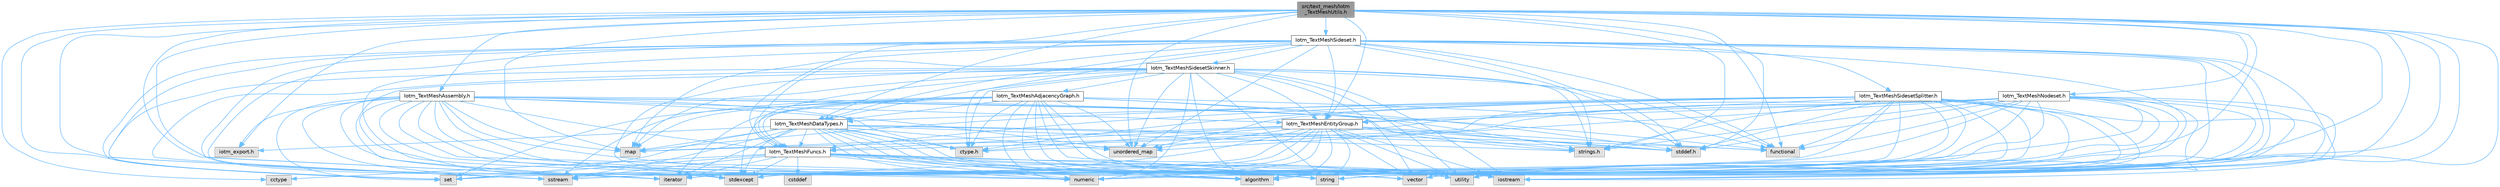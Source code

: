 digraph "src/text_mesh/Iotm_TextMeshUtils.h"
{
 // INTERACTIVE_SVG=YES
 // LATEX_PDF_SIZE
  bgcolor="transparent";
  edge [fontname=Helvetica,fontsize=10,labelfontname=Helvetica,labelfontsize=10];
  node [fontname=Helvetica,fontsize=10,shape=box,height=0.2,width=0.4];
  Node1 [id="Node000001",label="src/text_mesh/Iotm\l_TextMeshUtils.h",height=0.2,width=0.4,color="gray40", fillcolor="grey60", style="filled", fontcolor="black",tooltip=" "];
  Node1 -> Node2 [id="edge1_Node000001_Node000002",color="steelblue1",style="solid",tooltip=" "];
  Node2 [id="Node000002",label="iotm_export.h",height=0.2,width=0.4,color="grey60", fillcolor="#E0E0E0", style="filled",tooltip=" "];
  Node1 -> Node3 [id="edge2_Node000001_Node000003",color="steelblue1",style="solid",tooltip=" "];
  Node3 [id="Node000003",label="cctype",height=0.2,width=0.4,color="grey60", fillcolor="#E0E0E0", style="filled",tooltip=" "];
  Node1 -> Node4 [id="edge3_Node000001_Node000004",color="steelblue1",style="solid",tooltip=" "];
  Node4 [id="Node000004",label="stddef.h",height=0.2,width=0.4,color="grey60", fillcolor="#E0E0E0", style="filled",tooltip=" "];
  Node1 -> Node5 [id="edge4_Node000001_Node000005",color="steelblue1",style="solid",tooltip=" "];
  Node5 [id="Node000005",label="algorithm",height=0.2,width=0.4,color="grey60", fillcolor="#E0E0E0", style="filled",tooltip=" "];
  Node1 -> Node6 [id="edge5_Node000001_Node000006",color="steelblue1",style="solid",tooltip=" "];
  Node6 [id="Node000006",label="iterator",height=0.2,width=0.4,color="grey60", fillcolor="#E0E0E0", style="filled",tooltip=" "];
  Node1 -> Node7 [id="edge6_Node000001_Node000007",color="steelblue1",style="solid",tooltip=" "];
  Node7 [id="Node000007",label="map",height=0.2,width=0.4,color="grey60", fillcolor="#E0E0E0", style="filled",tooltip=" "];
  Node1 -> Node8 [id="edge7_Node000001_Node000008",color="steelblue1",style="solid",tooltip=" "];
  Node8 [id="Node000008",label="set",height=0.2,width=0.4,color="grey60", fillcolor="#E0E0E0", style="filled",tooltip=" "];
  Node1 -> Node9 [id="edge8_Node000001_Node000009",color="steelblue1",style="solid",tooltip=" "];
  Node9 [id="Node000009",label="sstream",height=0.2,width=0.4,color="grey60", fillcolor="#E0E0E0", style="filled",tooltip=" "];
  Node1 -> Node10 [id="edge9_Node000001_Node000010",color="steelblue1",style="solid",tooltip=" "];
  Node10 [id="Node000010",label="string",height=0.2,width=0.4,color="grey60", fillcolor="#E0E0E0", style="filled",tooltip=" "];
  Node1 -> Node11 [id="edge10_Node000001_Node000011",color="steelblue1",style="solid",tooltip=" "];
  Node11 [id="Node000011",label="utility",height=0.2,width=0.4,color="grey60", fillcolor="#E0E0E0", style="filled",tooltip=" "];
  Node1 -> Node12 [id="edge11_Node000001_Node000012",color="steelblue1",style="solid",tooltip=" "];
  Node12 [id="Node000012",label="vector",height=0.2,width=0.4,color="grey60", fillcolor="#E0E0E0", style="filled",tooltip=" "];
  Node1 -> Node13 [id="edge12_Node000001_Node000013",color="steelblue1",style="solid",tooltip=" "];
  Node13 [id="Node000013",label="unordered_map",height=0.2,width=0.4,color="grey60", fillcolor="#E0E0E0", style="filled",tooltip=" "];
  Node1 -> Node14 [id="edge13_Node000001_Node000014",color="steelblue1",style="solid",tooltip=" "];
  Node14 [id="Node000014",label="iostream",height=0.2,width=0.4,color="grey60", fillcolor="#E0E0E0", style="filled",tooltip=" "];
  Node1 -> Node15 [id="edge14_Node000001_Node000015",color="steelblue1",style="solid",tooltip=" "];
  Node15 [id="Node000015",label="functional",height=0.2,width=0.4,color="grey60", fillcolor="#E0E0E0", style="filled",tooltip=" "];
  Node1 -> Node16 [id="edge15_Node000001_Node000016",color="steelblue1",style="solid",tooltip=" "];
  Node16 [id="Node000016",label="stdexcept",height=0.2,width=0.4,color="grey60", fillcolor="#E0E0E0", style="filled",tooltip=" "];
  Node1 -> Node17 [id="edge16_Node000001_Node000017",color="steelblue1",style="solid",tooltip=" "];
  Node17 [id="Node000017",label="numeric",height=0.2,width=0.4,color="grey60", fillcolor="#E0E0E0", style="filled",tooltip=" "];
  Node1 -> Node18 [id="edge17_Node000001_Node000018",color="steelblue1",style="solid",tooltip=" "];
  Node18 [id="Node000018",label="strings.h",height=0.2,width=0.4,color="grey60", fillcolor="#E0E0E0", style="filled",tooltip=" "];
  Node1 -> Node19 [id="edge18_Node000001_Node000019",color="steelblue1",style="solid",tooltip=" "];
  Node19 [id="Node000019",label="Iotm_TextMeshFuncs.h",height=0.2,width=0.4,color="grey40", fillcolor="white", style="filled",URL="$Iotm__TextMeshFuncs_8h.html",tooltip=" "];
  Node19 -> Node3 [id="edge19_Node000019_Node000003",color="steelblue1",style="solid",tooltip=" "];
  Node19 -> Node20 [id="edge20_Node000019_Node000020",color="steelblue1",style="solid",tooltip=" "];
  Node20 [id="Node000020",label="cstddef",height=0.2,width=0.4,color="grey60", fillcolor="#E0E0E0", style="filled",tooltip=" "];
  Node19 -> Node5 [id="edge21_Node000019_Node000005",color="steelblue1",style="solid",tooltip=" "];
  Node19 -> Node6 [id="edge22_Node000019_Node000006",color="steelblue1",style="solid",tooltip=" "];
  Node19 -> Node8 [id="edge23_Node000019_Node000008",color="steelblue1",style="solid",tooltip=" "];
  Node19 -> Node10 [id="edge24_Node000019_Node000010",color="steelblue1",style="solid",tooltip=" "];
  Node19 -> Node11 [id="edge25_Node000019_Node000011",color="steelblue1",style="solid",tooltip=" "];
  Node19 -> Node12 [id="edge26_Node000019_Node000012",color="steelblue1",style="solid",tooltip=" "];
  Node19 -> Node9 [id="edge27_Node000019_Node000009",color="steelblue1",style="solid",tooltip=" "];
  Node19 -> Node14 [id="edge28_Node000019_Node000014",color="steelblue1",style="solid",tooltip=" "];
  Node19 -> Node16 [id="edge29_Node000019_Node000016",color="steelblue1",style="solid",tooltip=" "];
  Node19 -> Node17 [id="edge30_Node000019_Node000017",color="steelblue1",style="solid",tooltip=" "];
  Node1 -> Node21 [id="edge31_Node000001_Node000021",color="steelblue1",style="solid",tooltip=" "];
  Node21 [id="Node000021",label="Iotm_TextMeshDataTypes.h",height=0.2,width=0.4,color="grey40", fillcolor="white", style="filled",URL="$Iotm__TextMeshDataTypes_8h.html",tooltip=" "];
  Node21 -> Node2 [id="edge32_Node000021_Node000002",color="steelblue1",style="solid",tooltip=" "];
  Node21 -> Node22 [id="edge33_Node000021_Node000022",color="steelblue1",style="solid",tooltip=" "];
  Node22 [id="Node000022",label="ctype.h",height=0.2,width=0.4,color="grey60", fillcolor="#E0E0E0", style="filled",tooltip=" "];
  Node21 -> Node4 [id="edge34_Node000021_Node000004",color="steelblue1",style="solid",tooltip=" "];
  Node21 -> Node5 [id="edge35_Node000021_Node000005",color="steelblue1",style="solid",tooltip=" "];
  Node21 -> Node6 [id="edge36_Node000021_Node000006",color="steelblue1",style="solid",tooltip=" "];
  Node21 -> Node7 [id="edge37_Node000021_Node000007",color="steelblue1",style="solid",tooltip=" "];
  Node21 -> Node8 [id="edge38_Node000021_Node000008",color="steelblue1",style="solid",tooltip=" "];
  Node21 -> Node9 [id="edge39_Node000021_Node000009",color="steelblue1",style="solid",tooltip=" "];
  Node21 -> Node10 [id="edge40_Node000021_Node000010",color="steelblue1",style="solid",tooltip=" "];
  Node21 -> Node11 [id="edge41_Node000021_Node000011",color="steelblue1",style="solid",tooltip=" "];
  Node21 -> Node12 [id="edge42_Node000021_Node000012",color="steelblue1",style="solid",tooltip=" "];
  Node21 -> Node13 [id="edge43_Node000021_Node000013",color="steelblue1",style="solid",tooltip=" "];
  Node21 -> Node14 [id="edge44_Node000021_Node000014",color="steelblue1",style="solid",tooltip=" "];
  Node21 -> Node15 [id="edge45_Node000021_Node000015",color="steelblue1",style="solid",tooltip=" "];
  Node21 -> Node16 [id="edge46_Node000021_Node000016",color="steelblue1",style="solid",tooltip=" "];
  Node21 -> Node17 [id="edge47_Node000021_Node000017",color="steelblue1",style="solid",tooltip=" "];
  Node21 -> Node18 [id="edge48_Node000021_Node000018",color="steelblue1",style="solid",tooltip=" "];
  Node21 -> Node19 [id="edge49_Node000021_Node000019",color="steelblue1",style="solid",tooltip=" "];
  Node1 -> Node23 [id="edge50_Node000001_Node000023",color="steelblue1",style="solid",tooltip=" "];
  Node23 [id="Node000023",label="Iotm_TextMeshEntityGroup.h",height=0.2,width=0.4,color="grey40", fillcolor="white", style="filled",URL="$Iotm__TextMeshEntityGroup_8h.html",tooltip=" "];
  Node23 -> Node22 [id="edge51_Node000023_Node000022",color="steelblue1",style="solid",tooltip=" "];
  Node23 -> Node4 [id="edge52_Node000023_Node000004",color="steelblue1",style="solid",tooltip=" "];
  Node23 -> Node5 [id="edge53_Node000023_Node000005",color="steelblue1",style="solid",tooltip=" "];
  Node23 -> Node6 [id="edge54_Node000023_Node000006",color="steelblue1",style="solid",tooltip=" "];
  Node23 -> Node7 [id="edge55_Node000023_Node000007",color="steelblue1",style="solid",tooltip=" "];
  Node23 -> Node8 [id="edge56_Node000023_Node000008",color="steelblue1",style="solid",tooltip=" "];
  Node23 -> Node9 [id="edge57_Node000023_Node000009",color="steelblue1",style="solid",tooltip=" "];
  Node23 -> Node10 [id="edge58_Node000023_Node000010",color="steelblue1",style="solid",tooltip=" "];
  Node23 -> Node11 [id="edge59_Node000023_Node000011",color="steelblue1",style="solid",tooltip=" "];
  Node23 -> Node12 [id="edge60_Node000023_Node000012",color="steelblue1",style="solid",tooltip=" "];
  Node23 -> Node13 [id="edge61_Node000023_Node000013",color="steelblue1",style="solid",tooltip=" "];
  Node23 -> Node14 [id="edge62_Node000023_Node000014",color="steelblue1",style="solid",tooltip=" "];
  Node23 -> Node15 [id="edge63_Node000023_Node000015",color="steelblue1",style="solid",tooltip=" "];
  Node23 -> Node16 [id="edge64_Node000023_Node000016",color="steelblue1",style="solid",tooltip=" "];
  Node23 -> Node17 [id="edge65_Node000023_Node000017",color="steelblue1",style="solid",tooltip=" "];
  Node23 -> Node18 [id="edge66_Node000023_Node000018",color="steelblue1",style="solid",tooltip=" "];
  Node23 -> Node19 [id="edge67_Node000023_Node000019",color="steelblue1",style="solid",tooltip=" "];
  Node1 -> Node24 [id="edge68_Node000001_Node000024",color="steelblue1",style="solid",tooltip=" "];
  Node24 [id="Node000024",label="Iotm_TextMeshSideset.h",height=0.2,width=0.4,color="grey40", fillcolor="white", style="filled",URL="$Iotm__TextMeshSideset_8h.html",tooltip=" "];
  Node24 -> Node22 [id="edge69_Node000024_Node000022",color="steelblue1",style="solid",tooltip=" "];
  Node24 -> Node4 [id="edge70_Node000024_Node000004",color="steelblue1",style="solid",tooltip=" "];
  Node24 -> Node5 [id="edge71_Node000024_Node000005",color="steelblue1",style="solid",tooltip=" "];
  Node24 -> Node6 [id="edge72_Node000024_Node000006",color="steelblue1",style="solid",tooltip=" "];
  Node24 -> Node7 [id="edge73_Node000024_Node000007",color="steelblue1",style="solid",tooltip=" "];
  Node24 -> Node8 [id="edge74_Node000024_Node000008",color="steelblue1",style="solid",tooltip=" "];
  Node24 -> Node9 [id="edge75_Node000024_Node000009",color="steelblue1",style="solid",tooltip=" "];
  Node24 -> Node10 [id="edge76_Node000024_Node000010",color="steelblue1",style="solid",tooltip=" "];
  Node24 -> Node11 [id="edge77_Node000024_Node000011",color="steelblue1",style="solid",tooltip=" "];
  Node24 -> Node12 [id="edge78_Node000024_Node000012",color="steelblue1",style="solid",tooltip=" "];
  Node24 -> Node13 [id="edge79_Node000024_Node000013",color="steelblue1",style="solid",tooltip=" "];
  Node24 -> Node14 [id="edge80_Node000024_Node000014",color="steelblue1",style="solid",tooltip=" "];
  Node24 -> Node15 [id="edge81_Node000024_Node000015",color="steelblue1",style="solid",tooltip=" "];
  Node24 -> Node16 [id="edge82_Node000024_Node000016",color="steelblue1",style="solid",tooltip=" "];
  Node24 -> Node17 [id="edge83_Node000024_Node000017",color="steelblue1",style="solid",tooltip=" "];
  Node24 -> Node18 [id="edge84_Node000024_Node000018",color="steelblue1",style="solid",tooltip=" "];
  Node24 -> Node19 [id="edge85_Node000024_Node000019",color="steelblue1",style="solid",tooltip=" "];
  Node24 -> Node21 [id="edge86_Node000024_Node000021",color="steelblue1",style="solid",tooltip=" "];
  Node24 -> Node23 [id="edge87_Node000024_Node000023",color="steelblue1",style="solid",tooltip=" "];
  Node24 -> Node25 [id="edge88_Node000024_Node000025",color="steelblue1",style="solid",tooltip=" "];
  Node25 [id="Node000025",label="Iotm_TextMeshSidesetSplitter.h",height=0.2,width=0.4,color="grey40", fillcolor="white", style="filled",URL="$Iotm__TextMeshSidesetSplitter_8h.html",tooltip=" "];
  Node25 -> Node22 [id="edge89_Node000025_Node000022",color="steelblue1",style="solid",tooltip=" "];
  Node25 -> Node4 [id="edge90_Node000025_Node000004",color="steelblue1",style="solid",tooltip=" "];
  Node25 -> Node5 [id="edge91_Node000025_Node000005",color="steelblue1",style="solid",tooltip=" "];
  Node25 -> Node6 [id="edge92_Node000025_Node000006",color="steelblue1",style="solid",tooltip=" "];
  Node25 -> Node7 [id="edge93_Node000025_Node000007",color="steelblue1",style="solid",tooltip=" "];
  Node25 -> Node8 [id="edge94_Node000025_Node000008",color="steelblue1",style="solid",tooltip=" "];
  Node25 -> Node9 [id="edge95_Node000025_Node000009",color="steelblue1",style="solid",tooltip=" "];
  Node25 -> Node10 [id="edge96_Node000025_Node000010",color="steelblue1",style="solid",tooltip=" "];
  Node25 -> Node11 [id="edge97_Node000025_Node000011",color="steelblue1",style="solid",tooltip=" "];
  Node25 -> Node12 [id="edge98_Node000025_Node000012",color="steelblue1",style="solid",tooltip=" "];
  Node25 -> Node13 [id="edge99_Node000025_Node000013",color="steelblue1",style="solid",tooltip=" "];
  Node25 -> Node14 [id="edge100_Node000025_Node000014",color="steelblue1",style="solid",tooltip=" "];
  Node25 -> Node15 [id="edge101_Node000025_Node000015",color="steelblue1",style="solid",tooltip=" "];
  Node25 -> Node16 [id="edge102_Node000025_Node000016",color="steelblue1",style="solid",tooltip=" "];
  Node25 -> Node17 [id="edge103_Node000025_Node000017",color="steelblue1",style="solid",tooltip=" "];
  Node25 -> Node18 [id="edge104_Node000025_Node000018",color="steelblue1",style="solid",tooltip=" "];
  Node25 -> Node19 [id="edge105_Node000025_Node000019",color="steelblue1",style="solid",tooltip=" "];
  Node25 -> Node21 [id="edge106_Node000025_Node000021",color="steelblue1",style="solid",tooltip=" "];
  Node25 -> Node23 [id="edge107_Node000025_Node000023",color="steelblue1",style="solid",tooltip=" "];
  Node24 -> Node26 [id="edge108_Node000024_Node000026",color="steelblue1",style="solid",tooltip=" "];
  Node26 [id="Node000026",label="Iotm_TextMeshSidesetSkinner.h",height=0.2,width=0.4,color="grey40", fillcolor="white", style="filled",URL="$Iotm__TextMeshSidesetSkinner_8h.html",tooltip=" "];
  Node26 -> Node22 [id="edge109_Node000026_Node000022",color="steelblue1",style="solid",tooltip=" "];
  Node26 -> Node4 [id="edge110_Node000026_Node000004",color="steelblue1",style="solid",tooltip=" "];
  Node26 -> Node5 [id="edge111_Node000026_Node000005",color="steelblue1",style="solid",tooltip=" "];
  Node26 -> Node6 [id="edge112_Node000026_Node000006",color="steelblue1",style="solid",tooltip=" "];
  Node26 -> Node7 [id="edge113_Node000026_Node000007",color="steelblue1",style="solid",tooltip=" "];
  Node26 -> Node8 [id="edge114_Node000026_Node000008",color="steelblue1",style="solid",tooltip=" "];
  Node26 -> Node9 [id="edge115_Node000026_Node000009",color="steelblue1",style="solid",tooltip=" "];
  Node26 -> Node10 [id="edge116_Node000026_Node000010",color="steelblue1",style="solid",tooltip=" "];
  Node26 -> Node11 [id="edge117_Node000026_Node000011",color="steelblue1",style="solid",tooltip=" "];
  Node26 -> Node12 [id="edge118_Node000026_Node000012",color="steelblue1",style="solid",tooltip=" "];
  Node26 -> Node13 [id="edge119_Node000026_Node000013",color="steelblue1",style="solid",tooltip=" "];
  Node26 -> Node14 [id="edge120_Node000026_Node000014",color="steelblue1",style="solid",tooltip=" "];
  Node26 -> Node15 [id="edge121_Node000026_Node000015",color="steelblue1",style="solid",tooltip=" "];
  Node26 -> Node16 [id="edge122_Node000026_Node000016",color="steelblue1",style="solid",tooltip=" "];
  Node26 -> Node17 [id="edge123_Node000026_Node000017",color="steelblue1",style="solid",tooltip=" "];
  Node26 -> Node18 [id="edge124_Node000026_Node000018",color="steelblue1",style="solid",tooltip=" "];
  Node26 -> Node19 [id="edge125_Node000026_Node000019",color="steelblue1",style="solid",tooltip=" "];
  Node26 -> Node21 [id="edge126_Node000026_Node000021",color="steelblue1",style="solid",tooltip=" "];
  Node26 -> Node23 [id="edge127_Node000026_Node000023",color="steelblue1",style="solid",tooltip=" "];
  Node26 -> Node27 [id="edge128_Node000026_Node000027",color="steelblue1",style="solid",tooltip=" "];
  Node27 [id="Node000027",label="Iotm_TextMeshAdjacencyGraph.h",height=0.2,width=0.4,color="grey40", fillcolor="white", style="filled",URL="$Iotm__TextMeshAdjacencyGraph_8h.html",tooltip=" "];
  Node27 -> Node22 [id="edge129_Node000027_Node000022",color="steelblue1",style="solid",tooltip=" "];
  Node27 -> Node4 [id="edge130_Node000027_Node000004",color="steelblue1",style="solid",tooltip=" "];
  Node27 -> Node5 [id="edge131_Node000027_Node000005",color="steelblue1",style="solid",tooltip=" "];
  Node27 -> Node6 [id="edge132_Node000027_Node000006",color="steelblue1",style="solid",tooltip=" "];
  Node27 -> Node7 [id="edge133_Node000027_Node000007",color="steelblue1",style="solid",tooltip=" "];
  Node27 -> Node8 [id="edge134_Node000027_Node000008",color="steelblue1",style="solid",tooltip=" "];
  Node27 -> Node9 [id="edge135_Node000027_Node000009",color="steelblue1",style="solid",tooltip=" "];
  Node27 -> Node10 [id="edge136_Node000027_Node000010",color="steelblue1",style="solid",tooltip=" "];
  Node27 -> Node11 [id="edge137_Node000027_Node000011",color="steelblue1",style="solid",tooltip=" "];
  Node27 -> Node12 [id="edge138_Node000027_Node000012",color="steelblue1",style="solid",tooltip=" "];
  Node27 -> Node13 [id="edge139_Node000027_Node000013",color="steelblue1",style="solid",tooltip=" "];
  Node27 -> Node14 [id="edge140_Node000027_Node000014",color="steelblue1",style="solid",tooltip=" "];
  Node27 -> Node15 [id="edge141_Node000027_Node000015",color="steelblue1",style="solid",tooltip=" "];
  Node27 -> Node16 [id="edge142_Node000027_Node000016",color="steelblue1",style="solid",tooltip=" "];
  Node27 -> Node17 [id="edge143_Node000027_Node000017",color="steelblue1",style="solid",tooltip=" "];
  Node27 -> Node18 [id="edge144_Node000027_Node000018",color="steelblue1",style="solid",tooltip=" "];
  Node27 -> Node19 [id="edge145_Node000027_Node000019",color="steelblue1",style="solid",tooltip=" "];
  Node27 -> Node21 [id="edge146_Node000027_Node000021",color="steelblue1",style="solid",tooltip=" "];
  Node1 -> Node28 [id="edge147_Node000001_Node000028",color="steelblue1",style="solid",tooltip=" "];
  Node28 [id="Node000028",label="Iotm_TextMeshNodeset.h",height=0.2,width=0.4,color="grey40", fillcolor="white", style="filled",URL="$Iotm__TextMeshNodeset_8h.html",tooltip=" "];
  Node28 -> Node22 [id="edge148_Node000028_Node000022",color="steelblue1",style="solid",tooltip=" "];
  Node28 -> Node4 [id="edge149_Node000028_Node000004",color="steelblue1",style="solid",tooltip=" "];
  Node28 -> Node5 [id="edge150_Node000028_Node000005",color="steelblue1",style="solid",tooltip=" "];
  Node28 -> Node6 [id="edge151_Node000028_Node000006",color="steelblue1",style="solid",tooltip=" "];
  Node28 -> Node7 [id="edge152_Node000028_Node000007",color="steelblue1",style="solid",tooltip=" "];
  Node28 -> Node8 [id="edge153_Node000028_Node000008",color="steelblue1",style="solid",tooltip=" "];
  Node28 -> Node9 [id="edge154_Node000028_Node000009",color="steelblue1",style="solid",tooltip=" "];
  Node28 -> Node10 [id="edge155_Node000028_Node000010",color="steelblue1",style="solid",tooltip=" "];
  Node28 -> Node11 [id="edge156_Node000028_Node000011",color="steelblue1",style="solid",tooltip=" "];
  Node28 -> Node12 [id="edge157_Node000028_Node000012",color="steelblue1",style="solid",tooltip=" "];
  Node28 -> Node13 [id="edge158_Node000028_Node000013",color="steelblue1",style="solid",tooltip=" "];
  Node28 -> Node14 [id="edge159_Node000028_Node000014",color="steelblue1",style="solid",tooltip=" "];
  Node28 -> Node15 [id="edge160_Node000028_Node000015",color="steelblue1",style="solid",tooltip=" "];
  Node28 -> Node16 [id="edge161_Node000028_Node000016",color="steelblue1",style="solid",tooltip=" "];
  Node28 -> Node17 [id="edge162_Node000028_Node000017",color="steelblue1",style="solid",tooltip=" "];
  Node28 -> Node18 [id="edge163_Node000028_Node000018",color="steelblue1",style="solid",tooltip=" "];
  Node28 -> Node19 [id="edge164_Node000028_Node000019",color="steelblue1",style="solid",tooltip=" "];
  Node28 -> Node23 [id="edge165_Node000028_Node000023",color="steelblue1",style="solid",tooltip=" "];
  Node1 -> Node29 [id="edge166_Node000001_Node000029",color="steelblue1",style="solid",tooltip=" "];
  Node29 [id="Node000029",label="Iotm_TextMeshAssembly.h",height=0.2,width=0.4,color="grey40", fillcolor="white", style="filled",URL="$Iotm__TextMeshAssembly_8h.html",tooltip=" "];
  Node29 -> Node2 [id="edge167_Node000029_Node000002",color="steelblue1",style="solid",tooltip=" "];
  Node29 -> Node22 [id="edge168_Node000029_Node000022",color="steelblue1",style="solid",tooltip=" "];
  Node29 -> Node4 [id="edge169_Node000029_Node000004",color="steelblue1",style="solid",tooltip=" "];
  Node29 -> Node5 [id="edge170_Node000029_Node000005",color="steelblue1",style="solid",tooltip=" "];
  Node29 -> Node6 [id="edge171_Node000029_Node000006",color="steelblue1",style="solid",tooltip=" "];
  Node29 -> Node7 [id="edge172_Node000029_Node000007",color="steelblue1",style="solid",tooltip=" "];
  Node29 -> Node8 [id="edge173_Node000029_Node000008",color="steelblue1",style="solid",tooltip=" "];
  Node29 -> Node9 [id="edge174_Node000029_Node000009",color="steelblue1",style="solid",tooltip=" "];
  Node29 -> Node10 [id="edge175_Node000029_Node000010",color="steelblue1",style="solid",tooltip=" "];
  Node29 -> Node11 [id="edge176_Node000029_Node000011",color="steelblue1",style="solid",tooltip=" "];
  Node29 -> Node12 [id="edge177_Node000029_Node000012",color="steelblue1",style="solid",tooltip=" "];
  Node29 -> Node13 [id="edge178_Node000029_Node000013",color="steelblue1",style="solid",tooltip=" "];
  Node29 -> Node14 [id="edge179_Node000029_Node000014",color="steelblue1",style="solid",tooltip=" "];
  Node29 -> Node15 [id="edge180_Node000029_Node000015",color="steelblue1",style="solid",tooltip=" "];
  Node29 -> Node16 [id="edge181_Node000029_Node000016",color="steelblue1",style="solid",tooltip=" "];
  Node29 -> Node17 [id="edge182_Node000029_Node000017",color="steelblue1",style="solid",tooltip=" "];
  Node29 -> Node18 [id="edge183_Node000029_Node000018",color="steelblue1",style="solid",tooltip=" "];
  Node29 -> Node19 [id="edge184_Node000029_Node000019",color="steelblue1",style="solid",tooltip=" "];
  Node29 -> Node23 [id="edge185_Node000029_Node000023",color="steelblue1",style="solid",tooltip=" "];
}
